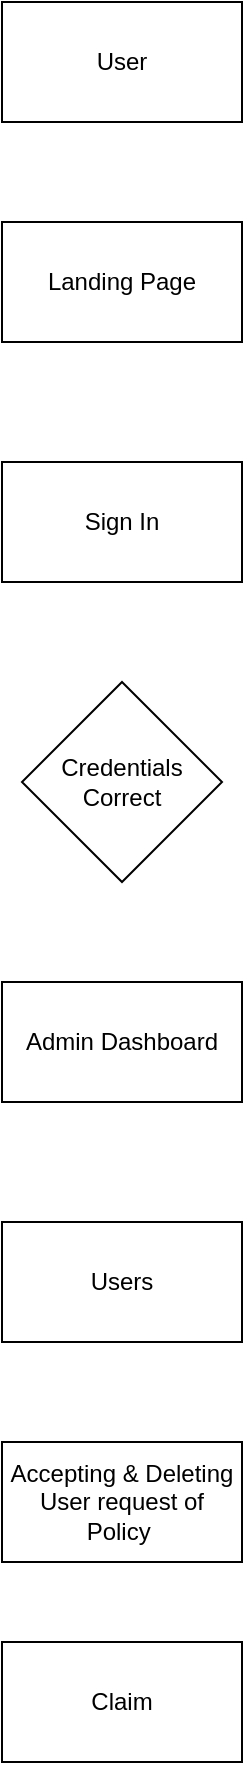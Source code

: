 <mxfile>
    <diagram id="n7lAmwq_oMErxqxotGyK" name="Page-1">
        <mxGraphModel dx="376" dy="659" grid="1" gridSize="10" guides="1" tooltips="1" connect="1" arrows="1" fold="1" page="1" pageScale="1" pageWidth="850" pageHeight="1100" math="0" shadow="0">
            <root>
                <mxCell id="0"/>
                <mxCell id="1" parent="0"/>
                <mxCell id="2" value="User" style="rounded=0;whiteSpace=wrap;html=1;" vertex="1" parent="1">
                    <mxGeometry x="365" y="40" width="120" height="60" as="geometry"/>
                </mxCell>
                <mxCell id="3" value="Landing Page" style="rounded=0;whiteSpace=wrap;html=1;" vertex="1" parent="1">
                    <mxGeometry x="365" y="150" width="120" height="60" as="geometry"/>
                </mxCell>
                <mxCell id="4" value="Sign In" style="rounded=0;whiteSpace=wrap;html=1;" vertex="1" parent="1">
                    <mxGeometry x="365" y="270" width="120" height="60" as="geometry"/>
                </mxCell>
                <mxCell id="5" value="Credentials&lt;br&gt;Correct" style="rhombus;whiteSpace=wrap;html=1;rotation=0;" vertex="1" parent="1">
                    <mxGeometry x="375" y="380" width="100" height="100" as="geometry"/>
                </mxCell>
                <mxCell id="6" value="Admin Dashboard" style="rounded=0;whiteSpace=wrap;html=1;" vertex="1" parent="1">
                    <mxGeometry x="365" y="530" width="120" height="60" as="geometry"/>
                </mxCell>
                <mxCell id="7" value="Users" style="rounded=0;whiteSpace=wrap;html=1;" vertex="1" parent="1">
                    <mxGeometry x="365" y="650" width="120" height="60" as="geometry"/>
                </mxCell>
                <mxCell id="8" value="Accepting &amp;amp; Deleting User request of Policy&amp;nbsp;" style="rounded=0;whiteSpace=wrap;html=1;" vertex="1" parent="1">
                    <mxGeometry x="365" y="760" width="120" height="60" as="geometry"/>
                </mxCell>
                <mxCell id="9" value="Claim" style="rounded=0;whiteSpace=wrap;html=1;" vertex="1" parent="1">
                    <mxGeometry x="365" y="860" width="120" height="60" as="geometry"/>
                </mxCell>
            </root>
        </mxGraphModel>
    </diagram>
</mxfile>
